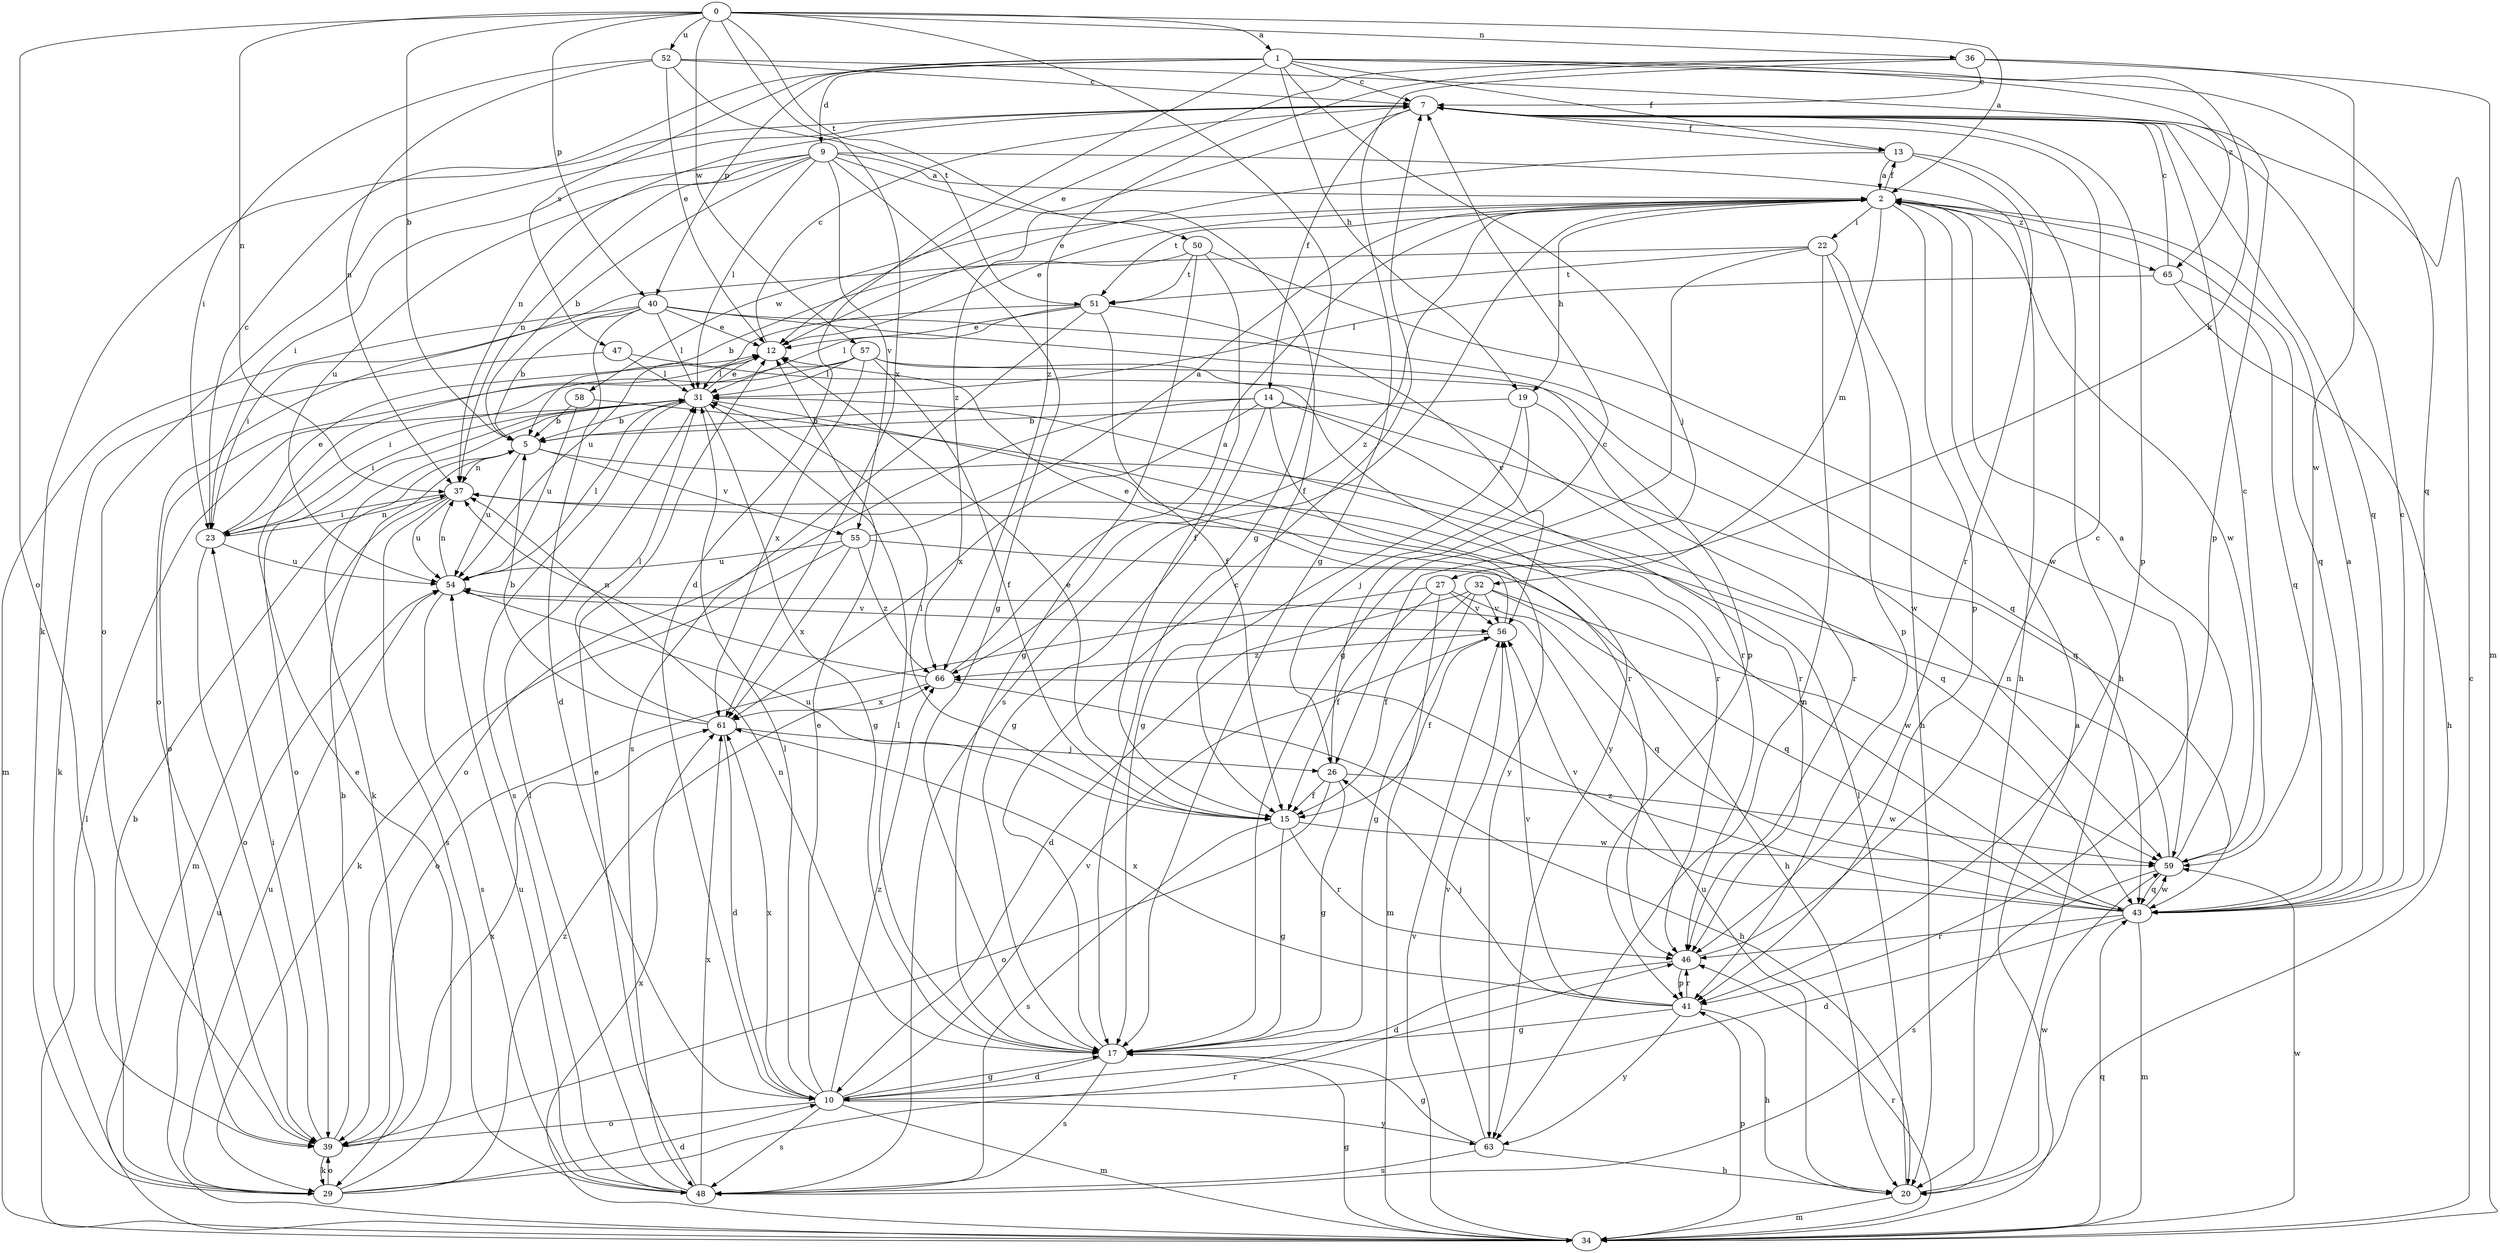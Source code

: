 strict digraph  {
0;
1;
2;
5;
7;
9;
10;
12;
13;
14;
15;
17;
19;
20;
22;
23;
26;
27;
29;
31;
32;
34;
36;
37;
39;
40;
41;
43;
46;
47;
48;
50;
51;
52;
54;
55;
56;
57;
58;
59;
61;
63;
65;
66;
0 -> 1  [label=a];
0 -> 2  [label=a];
0 -> 5  [label=b];
0 -> 17  [label=g];
0 -> 36  [label=n];
0 -> 37  [label=n];
0 -> 39  [label=o];
0 -> 40  [label=p];
0 -> 50  [label=t];
0 -> 52  [label=u];
0 -> 57  [label=w];
0 -> 61  [label=x];
1 -> 7  [label=c];
1 -> 9  [label=d];
1 -> 10  [label=d];
1 -> 13  [label=f];
1 -> 19  [label=h];
1 -> 26  [label=j];
1 -> 27  [label=k];
1 -> 29  [label=k];
1 -> 40  [label=p];
1 -> 43  [label=q];
1 -> 47  [label=s];
1 -> 65  [label=z];
2 -> 12  [label=e];
2 -> 13  [label=f];
2 -> 19  [label=h];
2 -> 22  [label=i];
2 -> 32  [label=m];
2 -> 41  [label=p];
2 -> 43  [label=q];
2 -> 48  [label=s];
2 -> 51  [label=t];
2 -> 58  [label=w];
2 -> 59  [label=w];
2 -> 65  [label=z];
2 -> 66  [label=z];
5 -> 37  [label=n];
5 -> 43  [label=q];
5 -> 54  [label=u];
5 -> 55  [label=v];
7 -> 13  [label=f];
7 -> 14  [label=f];
7 -> 37  [label=n];
7 -> 39  [label=o];
7 -> 41  [label=p];
7 -> 43  [label=q];
7 -> 66  [label=z];
9 -> 2  [label=a];
9 -> 5  [label=b];
9 -> 15  [label=f];
9 -> 17  [label=g];
9 -> 20  [label=h];
9 -> 23  [label=i];
9 -> 31  [label=l];
9 -> 37  [label=n];
9 -> 54  [label=u];
9 -> 55  [label=v];
10 -> 12  [label=e];
10 -> 17  [label=g];
10 -> 31  [label=l];
10 -> 34  [label=m];
10 -> 39  [label=o];
10 -> 48  [label=s];
10 -> 56  [label=v];
10 -> 61  [label=x];
10 -> 63  [label=y];
10 -> 66  [label=z];
12 -> 7  [label=c];
12 -> 31  [label=l];
13 -> 2  [label=a];
13 -> 12  [label=e];
13 -> 20  [label=h];
13 -> 46  [label=r];
14 -> 5  [label=b];
14 -> 17  [label=g];
14 -> 39  [label=o];
14 -> 43  [label=q];
14 -> 46  [label=r];
14 -> 61  [label=x];
14 -> 63  [label=y];
15 -> 12  [label=e];
15 -> 17  [label=g];
15 -> 31  [label=l];
15 -> 46  [label=r];
15 -> 48  [label=s];
15 -> 54  [label=u];
15 -> 59  [label=w];
17 -> 7  [label=c];
17 -> 10  [label=d];
17 -> 31  [label=l];
17 -> 37  [label=n];
17 -> 48  [label=s];
19 -> 5  [label=b];
19 -> 17  [label=g];
19 -> 26  [label=j];
19 -> 46  [label=r];
20 -> 31  [label=l];
20 -> 34  [label=m];
20 -> 54  [label=u];
20 -> 59  [label=w];
22 -> 17  [label=g];
22 -> 20  [label=h];
22 -> 39  [label=o];
22 -> 41  [label=p];
22 -> 51  [label=t];
22 -> 63  [label=y];
23 -> 7  [label=c];
23 -> 12  [label=e];
23 -> 37  [label=n];
23 -> 39  [label=o];
23 -> 54  [label=u];
26 -> 7  [label=c];
26 -> 15  [label=f];
26 -> 17  [label=g];
26 -> 39  [label=o];
26 -> 59  [label=w];
27 -> 15  [label=f];
27 -> 34  [label=m];
27 -> 39  [label=o];
27 -> 43  [label=q];
27 -> 56  [label=v];
29 -> 5  [label=b];
29 -> 10  [label=d];
29 -> 12  [label=e];
29 -> 39  [label=o];
29 -> 46  [label=r];
29 -> 54  [label=u];
29 -> 66  [label=z];
31 -> 5  [label=b];
31 -> 12  [label=e];
31 -> 17  [label=g];
31 -> 23  [label=i];
31 -> 29  [label=k];
31 -> 39  [label=o];
31 -> 46  [label=r];
31 -> 48  [label=s];
32 -> 10  [label=d];
32 -> 15  [label=f];
32 -> 17  [label=g];
32 -> 43  [label=q];
32 -> 56  [label=v];
32 -> 59  [label=w];
34 -> 2  [label=a];
34 -> 7  [label=c];
34 -> 17  [label=g];
34 -> 31  [label=l];
34 -> 41  [label=p];
34 -> 43  [label=q];
34 -> 46  [label=r];
34 -> 54  [label=u];
34 -> 56  [label=v];
34 -> 59  [label=w];
34 -> 61  [label=x];
36 -> 7  [label=c];
36 -> 12  [label=e];
36 -> 17  [label=g];
36 -> 34  [label=m];
36 -> 59  [label=w];
36 -> 66  [label=z];
37 -> 23  [label=i];
37 -> 34  [label=m];
37 -> 48  [label=s];
37 -> 54  [label=u];
39 -> 5  [label=b];
39 -> 23  [label=i];
39 -> 29  [label=k];
39 -> 61  [label=x];
40 -> 5  [label=b];
40 -> 10  [label=d];
40 -> 12  [label=e];
40 -> 23  [label=i];
40 -> 31  [label=l];
40 -> 34  [label=m];
40 -> 41  [label=p];
40 -> 43  [label=q];
41 -> 17  [label=g];
41 -> 20  [label=h];
41 -> 26  [label=j];
41 -> 46  [label=r];
41 -> 56  [label=v];
41 -> 61  [label=x];
41 -> 63  [label=y];
43 -> 2  [label=a];
43 -> 7  [label=c];
43 -> 10  [label=d];
43 -> 34  [label=m];
43 -> 37  [label=n];
43 -> 46  [label=r];
43 -> 56  [label=v];
43 -> 59  [label=w];
43 -> 66  [label=z];
46 -> 7  [label=c];
46 -> 10  [label=d];
46 -> 41  [label=p];
47 -> 29  [label=k];
47 -> 31  [label=l];
47 -> 63  [label=y];
48 -> 12  [label=e];
48 -> 31  [label=l];
48 -> 54  [label=u];
48 -> 61  [label=x];
50 -> 5  [label=b];
50 -> 15  [label=f];
50 -> 17  [label=g];
50 -> 51  [label=t];
50 -> 59  [label=w];
51 -> 12  [label=e];
51 -> 15  [label=f];
51 -> 31  [label=l];
51 -> 48  [label=s];
51 -> 54  [label=u];
51 -> 56  [label=v];
52 -> 7  [label=c];
52 -> 12  [label=e];
52 -> 23  [label=i];
52 -> 37  [label=n];
52 -> 41  [label=p];
52 -> 51  [label=t];
54 -> 31  [label=l];
54 -> 37  [label=n];
54 -> 48  [label=s];
54 -> 56  [label=v];
55 -> 2  [label=a];
55 -> 20  [label=h];
55 -> 29  [label=k];
55 -> 54  [label=u];
55 -> 61  [label=x];
55 -> 66  [label=z];
56 -> 12  [label=e];
56 -> 15  [label=f];
56 -> 66  [label=z];
57 -> 15  [label=f];
57 -> 23  [label=i];
57 -> 31  [label=l];
57 -> 39  [label=o];
57 -> 46  [label=r];
57 -> 59  [label=w];
57 -> 61  [label=x];
58 -> 5  [label=b];
58 -> 46  [label=r];
58 -> 54  [label=u];
59 -> 2  [label=a];
59 -> 7  [label=c];
59 -> 37  [label=n];
59 -> 43  [label=q];
59 -> 48  [label=s];
61 -> 5  [label=b];
61 -> 10  [label=d];
61 -> 26  [label=j];
61 -> 31  [label=l];
63 -> 17  [label=g];
63 -> 20  [label=h];
63 -> 48  [label=s];
63 -> 56  [label=v];
65 -> 7  [label=c];
65 -> 20  [label=h];
65 -> 31  [label=l];
65 -> 43  [label=q];
66 -> 2  [label=a];
66 -> 20  [label=h];
66 -> 37  [label=n];
66 -> 61  [label=x];
}
